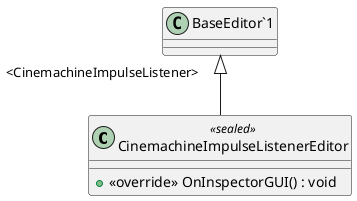 @startuml
class CinemachineImpulseListenerEditor <<sealed>> {
    + <<override>> OnInspectorGUI() : void
}
"BaseEditor`1" "<CinemachineImpulseListener>" <|-- CinemachineImpulseListenerEditor
@enduml
